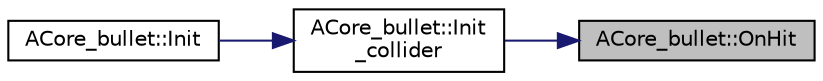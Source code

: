 digraph "ACore_bullet::OnHit"
{
 // LATEX_PDF_SIZE
  edge [fontname="Helvetica",fontsize="10",labelfontname="Helvetica",labelfontsize="10"];
  node [fontname="Helvetica",fontsize="10",shape=record];
  rankdir="RL";
  Node1 [label="ACore_bullet::OnHit",height=0.2,width=0.4,color="black", fillcolor="grey75", style="filled", fontcolor="black",tooltip="충돌 시 오브젝트 소멸 (UFUNCTION)"];
  Node1 -> Node2 [dir="back",color="midnightblue",fontsize="10",style="solid",fontname="Helvetica"];
  Node2 [label="ACore_bullet::Init\l_collider",height=0.2,width=0.4,color="black", fillcolor="white", style="filled",URL="$class_a_core__bullet.html#adca285496270be76ccf3fcfb73590edf",tooltip="충돌체 컴포넌트 초기화"];
  Node2 -> Node3 [dir="back",color="midnightblue",fontsize="10",style="solid",fontname="Helvetica"];
  Node3 [label="ACore_bullet::Init",height=0.2,width=0.4,color="black", fillcolor="white", style="filled",URL="$class_a_core__bullet.html#a02dc396d7e30f3bec63cddeda8b1c78b",tooltip="총알 오브젝트 초기화"];
}
